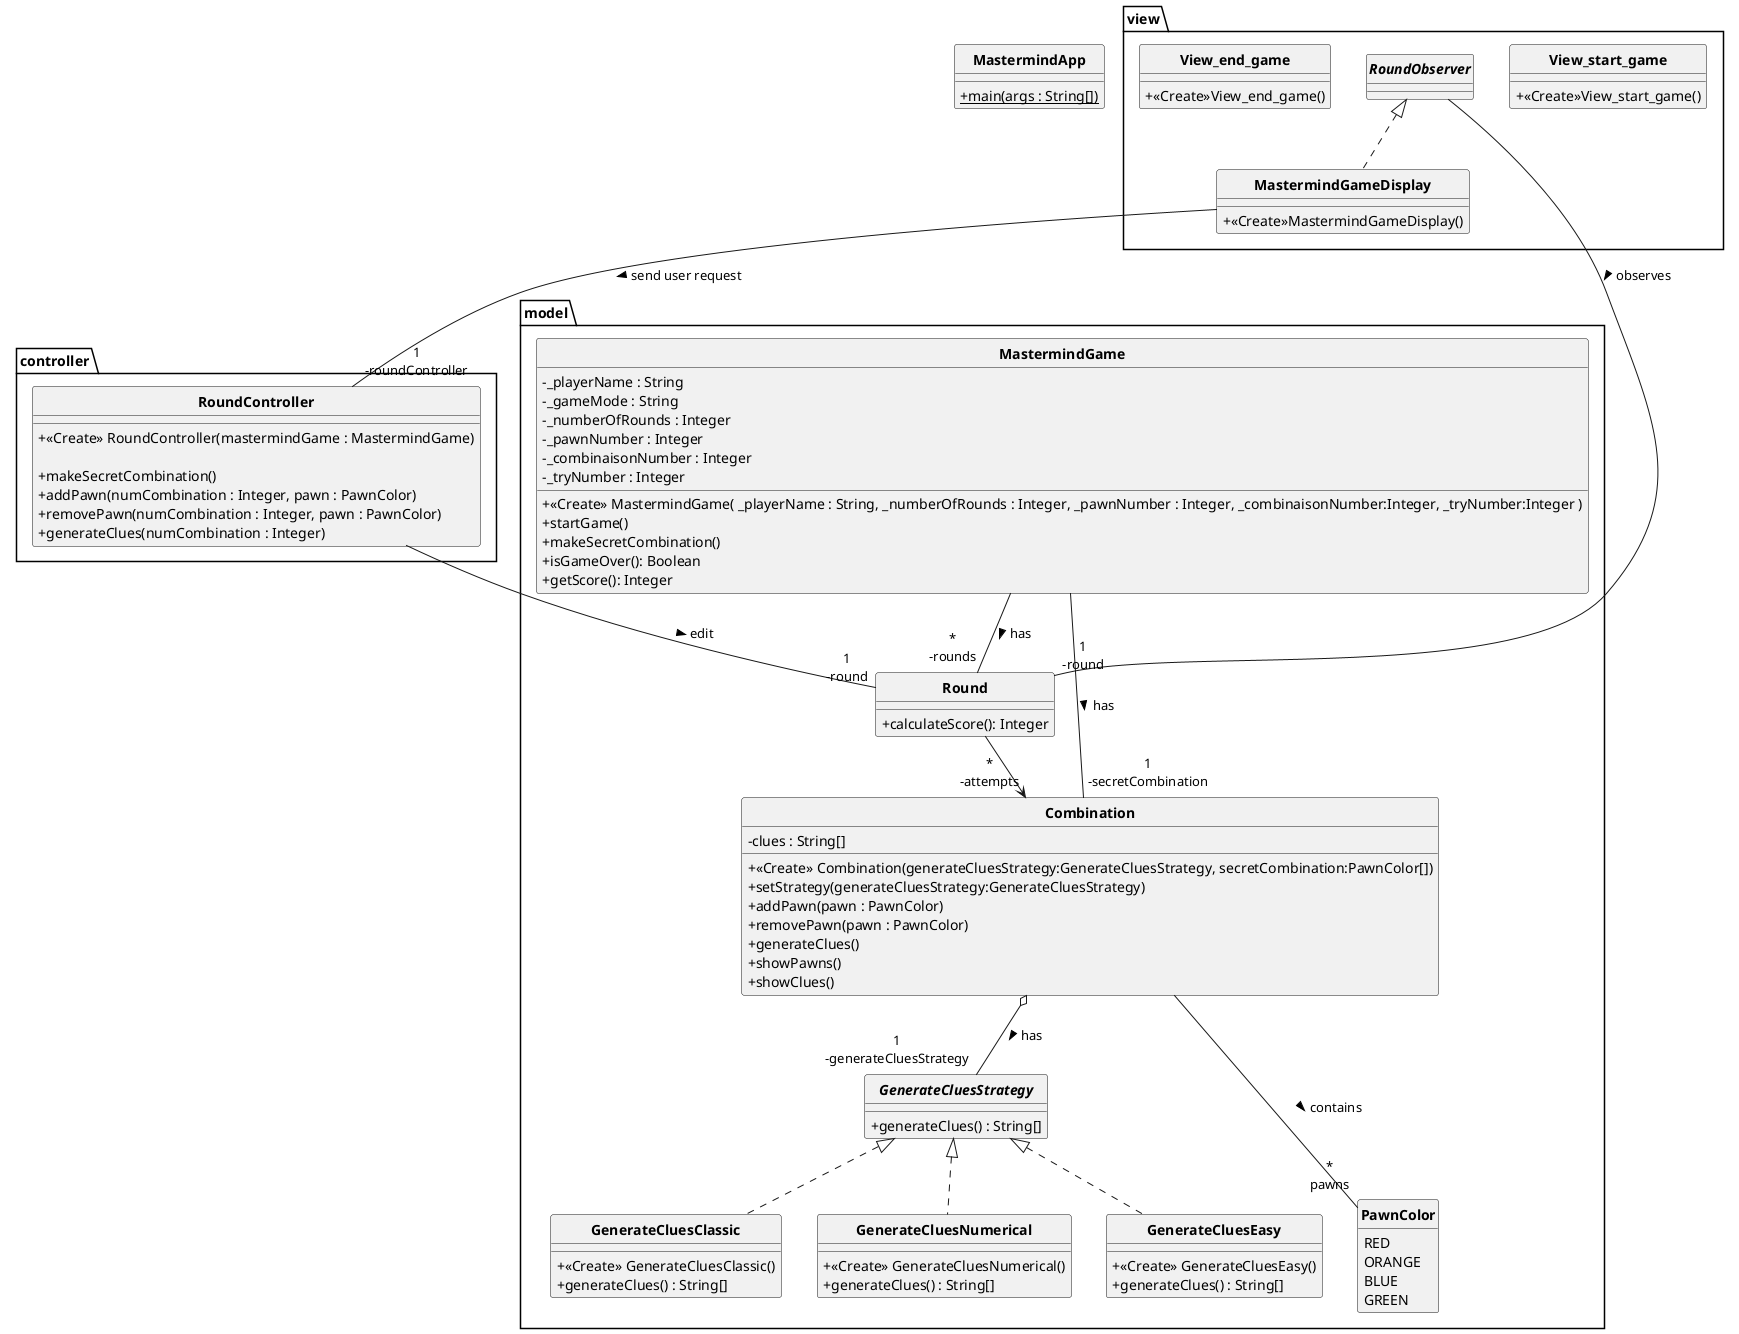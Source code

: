 @startuml
'https://plantuml.com/class-diagram

skinparam style strictuml
skinparam classAttributeIconSize 0
skinparam classFontStyle Bold
hide enum methods

class MastermindApp{
    + {static} main(args : String[])
}

' ICI METTRE QUE LE MastermindApp INSTANCIE LES CLASSES ETC...


package view{
    class View_start_game{
        + <<Create>>View_start_game()
    }

    class MastermindGameDisplay implements RoundObserver{
        + <<Create>>MastermindGameDisplay()
    }

    class View_end_game{
        + <<Create>>View_end_game()
    }

    interface RoundObserver{

    }
}

package model{
    class MastermindGame {
    - _playerName : String
    - _gameMode : String
    - _numberOfRounds : Integer
    - _pawnNumber : Integer
    - _combinaisonNumber : Integer
    - _tryNumber : Integer

    + <<Create>> MastermindGame( _playerName : String, _numberOfRounds : Integer, _pawnNumber : Integer, _combinaisonNumber:Integer, _tryNumber:Integer )
      + startGame()
      + makeSecretCombination()
      + isGameOver(): Boolean
      + getScore(): Integer
    }

    class Round {
      + calculateScore(): Integer
    }

    class Combination{
        - clues : String[]
        + <<Create>> Combination(generateCluesStrategy:GenerateCluesStrategy, secretCombination:PawnColor[])
        + setStrategy(generateCluesStrategy:GenerateCluesStrategy)
        + addPawn(pawn : PawnColor)
        + removePawn(pawn : PawnColor)
        + generateClues()
        + showPawns()
        + showClues()
    }

    interface GenerateCluesStrategy
    {
        + generateClues() : String[]
    }

    Combination o-- "1\n-generateCluesStrategy" GenerateCluesStrategy : has >

    class GenerateCluesEasy implements GenerateCluesStrategy
    {
        + <<Create>> GenerateCluesEasy()
        + generateClues() : String[]
    }

    class GenerateCluesClassic implements GenerateCluesStrategy
    {
        + <<Create>> GenerateCluesClassic()
        + generateClues() : String[]
    }

    class GenerateCluesNumerical implements GenerateCluesStrategy
    {
        + <<Create>> GenerateCluesNumerical()
        + generateClues() : String[]
    }

    enum PawnColor{
        RED
        ORANGE
        BLUE
        GREEN
    }


}

package controller{
    class RoundController{
        + <<Create>> RoundController(mastermindGame : MastermindGame)

        + makeSecretCombination()
        + addPawn(numCombination : Integer, pawn : PawnColor)
        + removePawn(numCombination : Integer, pawn : PawnColor)
        + generateClues(numCombination : Integer)
    }
}

MastermindGameDisplay --"1\n-roundController" RoundController : send user request >


RoundController --"1\n-round" Round : edit >



RoundObserver ---"1\n-round" Round : observes >



MastermindGame --"*\n-rounds" Round : has >
MastermindGame --"1\n-secretCombination" Combination : has >



Combination ---"*\npawns" PawnColor : contains >

Round --> "*\n-attempts" Combination

@enduml

